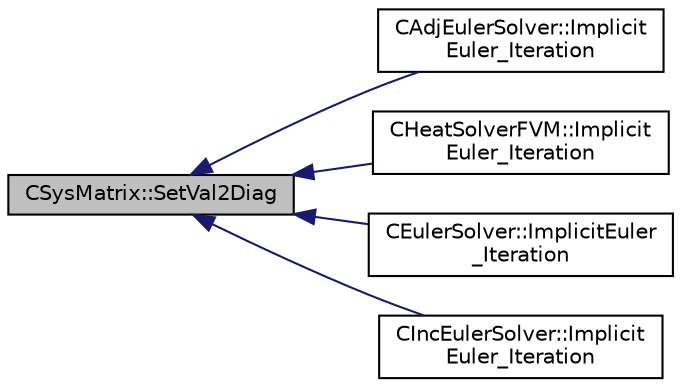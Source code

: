 digraph "CSysMatrix::SetVal2Diag"
{
  edge [fontname="Helvetica",fontsize="10",labelfontname="Helvetica",labelfontsize="10"];
  node [fontname="Helvetica",fontsize="10",shape=record];
  rankdir="LR";
  Node508 [label="CSysMatrix::SetVal2Diag",height=0.2,width=0.4,color="black", fillcolor="grey75", style="filled", fontcolor="black"];
  Node508 -> Node509 [dir="back",color="midnightblue",fontsize="10",style="solid",fontname="Helvetica"];
  Node509 [label="CAdjEulerSolver::Implicit\lEuler_Iteration",height=0.2,width=0.4,color="black", fillcolor="white", style="filled",URL="$class_c_adj_euler_solver.html#af64f459bce9498b1d19d8a645d0bc2c3",tooltip="Update the solution using an implicit solver. "];
  Node508 -> Node510 [dir="back",color="midnightblue",fontsize="10",style="solid",fontname="Helvetica"];
  Node510 [label="CHeatSolverFVM::Implicit\lEuler_Iteration",height=0.2,width=0.4,color="black", fillcolor="white", style="filled",URL="$class_c_heat_solver_f_v_m.html#a604f660ae9da06eae59363f83a98843e",tooltip="Update the solution using an implicit solver. "];
  Node508 -> Node511 [dir="back",color="midnightblue",fontsize="10",style="solid",fontname="Helvetica"];
  Node511 [label="CEulerSolver::ImplicitEuler\l_Iteration",height=0.2,width=0.4,color="black", fillcolor="white", style="filled",URL="$class_c_euler_solver.html#a4e8277fc44dc97c8d73fbe3347204372",tooltip="Update the solution using an implicit Euler scheme. "];
  Node508 -> Node512 [dir="back",color="midnightblue",fontsize="10",style="solid",fontname="Helvetica"];
  Node512 [label="CIncEulerSolver::Implicit\lEuler_Iteration",height=0.2,width=0.4,color="black", fillcolor="white", style="filled",URL="$class_c_inc_euler_solver.html#ad84dd4225bb9d158c52b26e2f30f6fa7",tooltip="Update the solution using an implicit Euler scheme. "];
}
